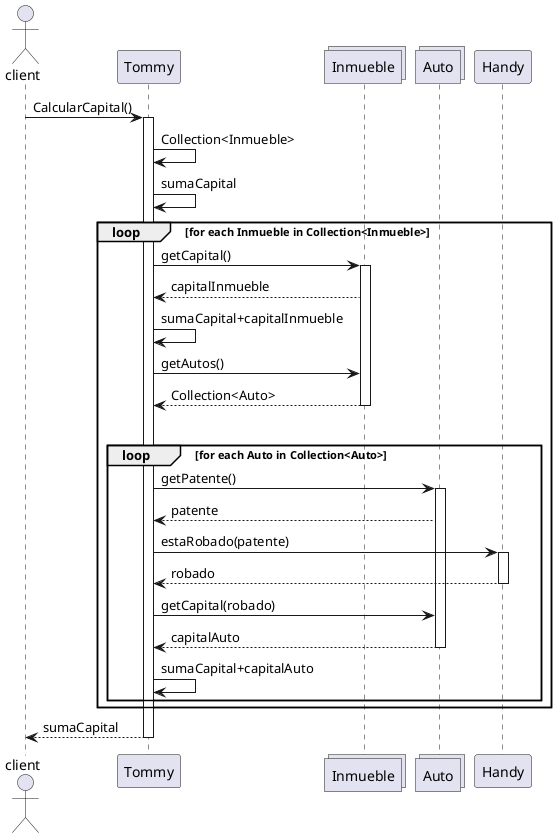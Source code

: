 @startuml
actor client
client -> Tommy: CalcularCapital()
activate Tommy
collections Inmueble
Tommy -> Tommy: Collection<Inmueble>
Tommy -> Tommy : sumaCapital

loop for each Inmueble in Collection<Inmueble>
Tommy -> Inmueble: getCapital()
activate Inmueble
Inmueble --> Tommy:capitalInmueble
Tommy -> Tommy: sumaCapital+capitalInmueble
Tommy -> Inmueble: getAutos()
Inmueble --> Tommy: Collection<Auto>
deactivate Inmueble
|||
collections Auto
    loop for each Auto in Collection<Auto>
        Tommy -> Auto: getPatente()
        activate Auto
        Auto  --> Tommy: patente
        Tommy -> Handy: estaRobado(patente)
        activate Handy
        Handy --> Tommy: robado
        deactivate Handy
        Tommy -> Auto: getCapital(robado)
        Auto --> Tommy: capitalAuto
        deactivate Auto
        Tommy -> Tommy: sumaCapital+capitalAuto


    end
end
deactivate Inmueble
Tommy --> client : sumaCapital
deactivate Tommy

@enduml
